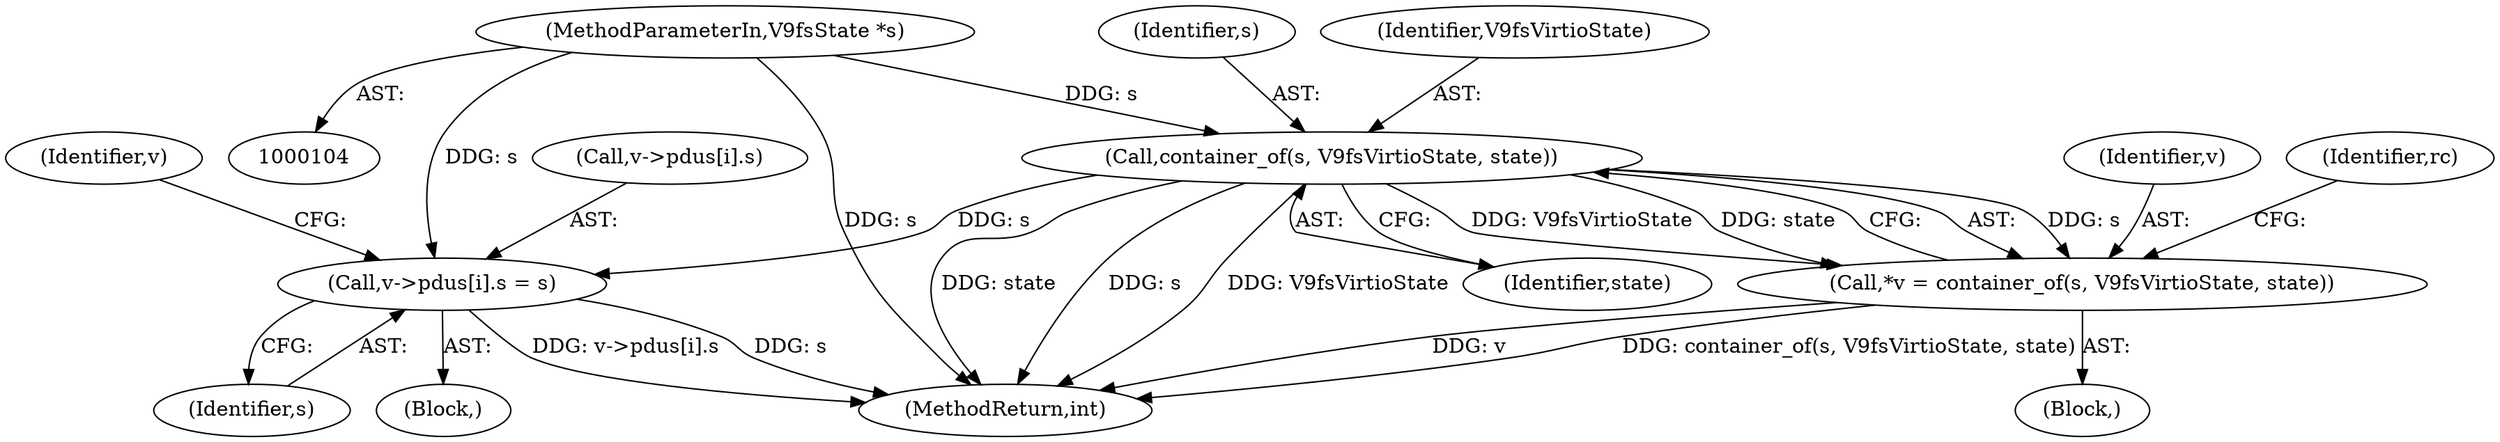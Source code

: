 digraph "0_qemu_4774718e5c194026ba5ee7a28d9be49be3080e42@pointer" {
"1000105" [label="(MethodParameterIn,V9fsState *s)"];
"1000111" [label="(Call,container_of(s, V9fsVirtioState, state))"];
"1000109" [label="(Call,*v = container_of(s, V9fsVirtioState, state))"];
"1000158" [label="(Call,v->pdus[i].s = s)"];
"1000109" [label="(Call,*v = container_of(s, V9fsVirtioState, state))"];
"1000111" [label="(Call,container_of(s, V9fsVirtioState, state))"];
"1000113" [label="(Identifier,V9fsVirtioState)"];
"1000171" [label="(Identifier,v)"];
"1000110" [label="(Identifier,v)"];
"1000145" [label="(Block,)"];
"1000166" [label="(Identifier,s)"];
"1000415" [label="(MethodReturn,int)"];
"1000112" [label="(Identifier,s)"];
"1000114" [label="(Identifier,state)"];
"1000105" [label="(MethodParameterIn,V9fsState *s)"];
"1000158" [label="(Call,v->pdus[i].s = s)"];
"1000159" [label="(Call,v->pdus[i].s)"];
"1000122" [label="(Identifier,rc)"];
"1000107" [label="(Block,)"];
"1000105" -> "1000104"  [label="AST: "];
"1000105" -> "1000415"  [label="DDG: s"];
"1000105" -> "1000111"  [label="DDG: s"];
"1000105" -> "1000158"  [label="DDG: s"];
"1000111" -> "1000109"  [label="AST: "];
"1000111" -> "1000114"  [label="CFG: "];
"1000112" -> "1000111"  [label="AST: "];
"1000113" -> "1000111"  [label="AST: "];
"1000114" -> "1000111"  [label="AST: "];
"1000109" -> "1000111"  [label="CFG: "];
"1000111" -> "1000415"  [label="DDG: state"];
"1000111" -> "1000415"  [label="DDG: s"];
"1000111" -> "1000415"  [label="DDG: V9fsVirtioState"];
"1000111" -> "1000109"  [label="DDG: s"];
"1000111" -> "1000109"  [label="DDG: V9fsVirtioState"];
"1000111" -> "1000109"  [label="DDG: state"];
"1000111" -> "1000158"  [label="DDG: s"];
"1000109" -> "1000107"  [label="AST: "];
"1000110" -> "1000109"  [label="AST: "];
"1000122" -> "1000109"  [label="CFG: "];
"1000109" -> "1000415"  [label="DDG: v"];
"1000109" -> "1000415"  [label="DDG: container_of(s, V9fsVirtioState, state)"];
"1000158" -> "1000145"  [label="AST: "];
"1000158" -> "1000166"  [label="CFG: "];
"1000159" -> "1000158"  [label="AST: "];
"1000166" -> "1000158"  [label="AST: "];
"1000171" -> "1000158"  [label="CFG: "];
"1000158" -> "1000415"  [label="DDG: v->pdus[i].s"];
"1000158" -> "1000415"  [label="DDG: s"];
}
